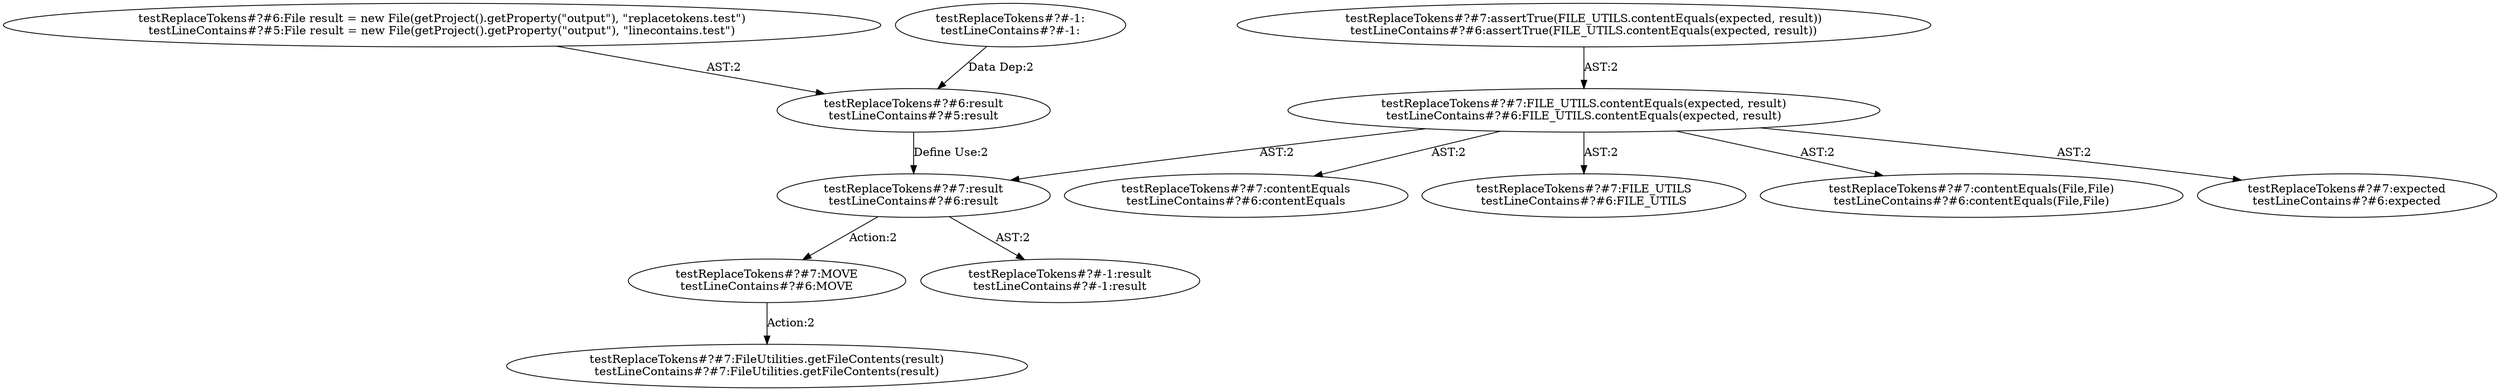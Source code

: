 digraph "Pattern" {
0 [label="testReplaceTokens#?#7:MOVE
testLineContains#?#6:MOVE" shape=ellipse]
1 [label="testReplaceTokens#?#7:result
testLineContains#?#6:result" shape=ellipse]
2 [label="testReplaceTokens#?#6:result
testLineContains#?#5:result" shape=ellipse]
3 [label="testReplaceTokens#?#6:File result = new File(getProject().getProperty(\"output\"), \"replacetokens.test\")
testLineContains#?#5:File result = new File(getProject().getProperty(\"output\"), \"linecontains.test\")" shape=ellipse]
4 [label="testReplaceTokens#?#-1:
testLineContains#?#-1:" shape=ellipse]
5 [label="testReplaceTokens#?#7:FILE_UTILS.contentEquals(expected, result)
testLineContains#?#6:FILE_UTILS.contentEquals(expected, result)" shape=ellipse]
6 [label="testReplaceTokens#?#7:assertTrue(FILE_UTILS.contentEquals(expected, result))
testLineContains#?#6:assertTrue(FILE_UTILS.contentEquals(expected, result))" shape=ellipse]
7 [label="testReplaceTokens#?#7:contentEquals
testLineContains#?#6:contentEquals" shape=ellipse]
8 [label="testReplaceTokens#?#7:FILE_UTILS
testLineContains#?#6:FILE_UTILS" shape=ellipse]
9 [label="testReplaceTokens#?#7:contentEquals(File,File)
testLineContains#?#6:contentEquals(File,File)" shape=ellipse]
10 [label="testReplaceTokens#?#7:expected
testLineContains#?#6:expected" shape=ellipse]
11 [label="testReplaceTokens#?#-1:result
testLineContains#?#-1:result" shape=ellipse]
12 [label="testReplaceTokens#?#7:FileUtilities.getFileContents(result)
testLineContains#?#7:FileUtilities.getFileContents(result)" shape=ellipse]
0 -> 12 [label="Action:2"];
1 -> 0 [label="Action:2"];
1 -> 11 [label="AST:2"];
2 -> 1 [label="Define Use:2"];
3 -> 2 [label="AST:2"];
4 -> 2 [label="Data Dep:2"];
5 -> 1 [label="AST:2"];
5 -> 7 [label="AST:2"];
5 -> 8 [label="AST:2"];
5 -> 9 [label="AST:2"];
5 -> 10 [label="AST:2"];
6 -> 5 [label="AST:2"];
}